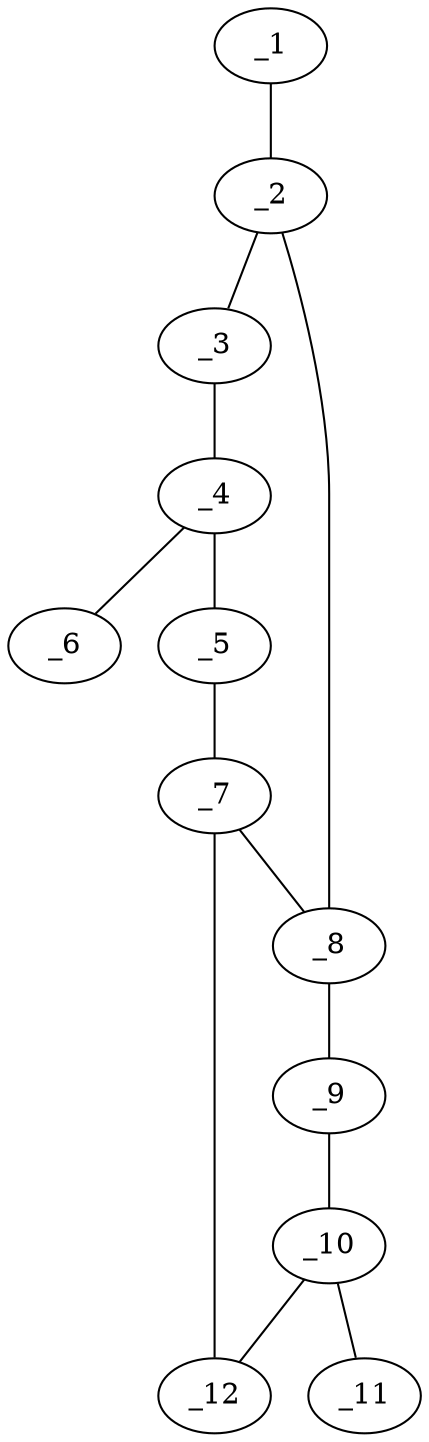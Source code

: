 graph molid636993 {
	_1	 [charge=0,
		chem=1,
		symbol="C  ",
		x="3.732",
		y="1.5"];
	_2	 [charge=0,
		chem=1,
		symbol="C  ",
		x="3.732",
		y="0.5"];
	_1 -- _2	 [valence=1];
	_3	 [charge=0,
		chem=1,
		symbol="C  ",
		x="2.866",
		y=0];
	_2 -- _3	 [valence=1];
	_8	 [charge=0,
		chem=1,
		symbol="C  ",
		x="4.5981",
		y=0];
	_2 -- _8	 [valence=2];
	_4	 [charge=0,
		chem=1,
		symbol="C  ",
		x="2.866",
		y="-1"];
	_3 -- _4	 [valence=2];
	_5	 [charge=0,
		chem=1,
		symbol="C  ",
		x="3.7321",
		y="-1.5"];
	_4 -- _5	 [valence=1];
	_6	 [charge=0,
		chem=1,
		symbol="C  ",
		x=2,
		y="-1.5"];
	_4 -- _6	 [valence=1];
	_7	 [charge=0,
		chem=1,
		symbol="C  ",
		x="4.5981",
		y="-1"];
	_5 -- _7	 [valence=2];
	_7 -- _8	 [valence=1];
	_12	 [charge=0,
		chem=4,
		symbol="N  ",
		x="5.5491",
		y="-1.309"];
	_7 -- _12	 [valence=1];
	_9	 [charge=0,
		chem=5,
		symbol="S  ",
		x="5.5491",
		y="0.309"];
	_8 -- _9	 [valence=1];
	_10	 [charge=0,
		chem=5,
		symbol="S  ",
		x="6.1369",
		y="-0.5"];
	_9 -- _10	 [valence=1];
	_11	 [charge=0,
		chem=2,
		symbol="O  ",
		x="7.1369",
		y="-0.5"];
	_10 -- _11	 [valence=2];
	_10 -- _12	 [valence=1];
}

